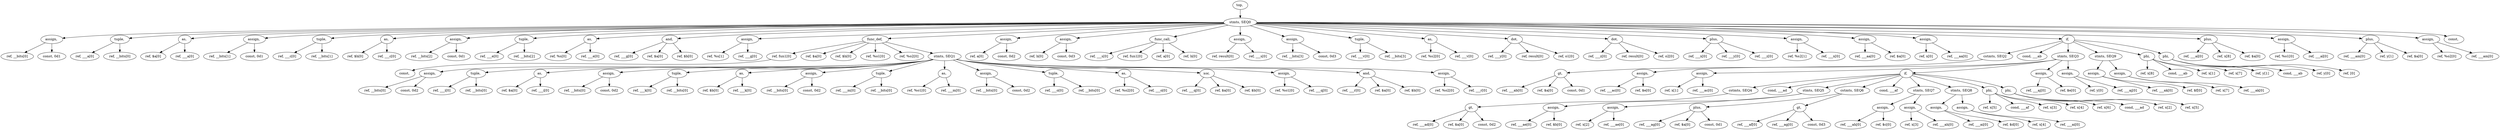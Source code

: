 digraph {
 00 [label="top, "];
 10 [label="stmts, SEQ0"];
 00->10;
 20 [label="assign, "];
 10->20;
 30 [label="ref, __bits[0]"];
 20->30;
 31 [label="const, 0d1"];
 20->31;
 21 [label="tuple, "];
 10->21;
 34 [label="ref, ___a[0]"];
 21->34;
 35 [label="ref, __bits[0]"];
 21->35;
 22 [label="as, "];
 10->22;
 38 [label="ref, $a[0]"];
 22->38;
 39 [label="ref, ___a[0]"];
 22->39;
 23 [label="assign, "];
 10->23;
 312 [label="ref, __bits[1]"];
 23->312;
 313 [label="const, 0d1"];
 23->313;
 24 [label="tuple, "];
 10->24;
 316 [label="ref, ___c[0]"];
 24->316;
 317 [label="ref, __bits[1]"];
 24->317;
 25 [label="as, "];
 10->25;
 320 [label="ref, $b[0]"];
 25->320;
 321 [label="ref, ___c[0]"];
 25->321;
 26 [label="assign, "];
 10->26;
 324 [label="ref, __bits[2]"];
 26->324;
 325 [label="const, 0d1"];
 26->325;
 27 [label="tuple, "];
 10->27;
 328 [label="ref, ___e[0]"];
 27->328;
 329 [label="ref, __bits[2]"];
 27->329;
 28 [label="as, "];
 10->28;
 332 [label="ref, %s[0]"];
 28->332;
 333 [label="ref, ___e[0]"];
 28->333;
 29 [label="and, "];
 10->29;
 336 [label="ref, ___g[0]"];
 29->336;
 337 [label="ref, $a[0]"];
 29->337;
 338 [label="ref, $b[0]"];
 29->338;
 210 [label="assign, "];
 10->210;
 340 [label="ref, %s[1]"];
 210->340;
 341 [label="ref, ___g[0]"];
 210->341;
 211 [label="func_def, "];
 10->211;
 344 [label="ref, fun1[0]"];
 211->344;
 432 [label="const, "];
 344->432;
 345 [label="ref, $a[0]"];
 211->345;
 346 [label="ref, $b[0]"];
 211->346;
 347 [label="ref, %o1[0]"];
 211->347;
 348 [label="ref, %o2[0]"];
 211->348;
 349 [label="stmts, SEQ1"];
 211->349;
 40 [label="assign, "];
 349->40;
 50 [label="ref, __bits[0]"];
 40->50;
 51 [label="const, 0d2"];
 40->51;
 41 [label="tuple, "];
 349->41;
 54 [label="ref, ___i[0]"];
 41->54;
 55 [label="ref, __bits[0]"];
 41->55;
 42 [label="as, "];
 349->42;
 58 [label="ref, $a[0]"];
 42->58;
 59 [label="ref, ___i[0]"];
 42->59;
 43 [label="assign, "];
 349->43;
 512 [label="ref, __bits[0]"];
 43->512;
 513 [label="const, 0d2"];
 43->513;
 44 [label="tuple, "];
 349->44;
 516 [label="ref, ___k[0]"];
 44->516;
 517 [label="ref, __bits[0]"];
 44->517;
 45 [label="as, "];
 349->45;
 520 [label="ref, $b[0]"];
 45->520;
 521 [label="ref, ___k[0]"];
 45->521;
 46 [label="assign, "];
 349->46;
 524 [label="ref, __bits[0]"];
 46->524;
 525 [label="const, 0d2"];
 46->525;
 47 [label="tuple, "];
 349->47;
 528 [label="ref, ___m[0]"];
 47->528;
 529 [label="ref, __bits[0]"];
 47->529;
 48 [label="as, "];
 349->48;
 532 [label="ref, %o1[0]"];
 48->532;
 533 [label="ref, ___m[0]"];
 48->533;
 49 [label="assign, "];
 349->49;
 536 [label="ref, __bits[0]"];
 49->536;
 537 [label="const, 0d2"];
 49->537;
 410 [label="tuple, "];
 349->410;
 540 [label="ref, ___o[0]"];
 410->540;
 541 [label="ref, __bits[0]"];
 410->541;
 411 [label="as, "];
 349->411;
 544 [label="ref, %o2[0]"];
 411->544;
 545 [label="ref, ___o[0]"];
 411->545;
 412 [label="xor, "];
 349->412;
 548 [label="ref, ___q[0]"];
 412->548;
 549 [label="ref, $a[0]"];
 412->549;
 550 [label="ref, $b[0]"];
 412->550;
 413 [label="assign, "];
 349->413;
 552 [label="ref, %o1[0]"];
 413->552;
 553 [label="ref, ___q[0]"];
 413->553;
 414 [label="and, "];
 349->414;
 556 [label="ref, ___r[0]"];
 414->556;
 557 [label="ref, $a[0]"];
 414->557;
 558 [label="ref, $b[0]"];
 414->558;
 415 [label="assign, "];
 349->415;
 560 [label="ref, %o2[0]"];
 415->560;
 561 [label="ref, ___r[0]"];
 415->561;
 212 [label="assign, "];
 10->212;
 352 [label="ref, a[0]"];
 212->352;
 353 [label="const, 0d2"];
 212->353;
 213 [label="assign, "];
 10->213;
 356 [label="ref, b[0]"];
 213->356;
 357 [label="const, 0d3"];
 213->357;
 214 [label="func_call, "];
 10->214;
 360 [label="ref, ___s[0]"];
 214->360;
 361 [label="ref, fun1[0]"];
 214->361;
 362 [label="ref, a[0]"];
 214->362;
 363 [label="ref, b[0]"];
 214->363;
 215 [label="assign, "];
 10->215;
 364 [label="ref, result[0]"];
 215->364;
 365 [label="ref, ___s[0]"];
 215->365;
 216 [label="assign, "];
 10->216;
 368 [label="ref, __bits[3]"];
 216->368;
 369 [label="const, 0d3"];
 216->369;
 217 [label="tuple, "];
 10->217;
 372 [label="ref, ___v[0]"];
 217->372;
 373 [label="ref, __bits[3]"];
 217->373;
 218 [label="as, "];
 10->218;
 376 [label="ref, %s2[0]"];
 218->376;
 377 [label="ref, ___v[0]"];
 218->377;
 219 [label="dot, "];
 10->219;
 380 [label="ref, ___y[0]"];
 219->380;
 381 [label="ref, result[0]"];
 219->381;
 382 [label="ref, o1[0]"];
 219->382;
 220 [label="dot, "];
 10->220;
 384 [label="ref, ___z[0]"];
 220->384;
 385 [label="ref, result[0]"];
 220->385;
 386 [label="ref, o2[0]"];
 220->386;
 221 [label="plus, "];
 10->221;
 388 [label="ref, ___x[0]"];
 221->388;
 389 [label="ref, ___y[0]"];
 221->389;
 390 [label="ref, ___z[0]"];
 221->390;
 222 [label="assign, "];
 10->222;
 392 [label="ref, %s2[1]"];
 222->392;
 393 [label="ref, ___x[0]"];
 222->393;
 223 [label="assign, "];
 10->223;
 396 [label="ref, ___aa[0]"];
 223->396;
 397 [label="ref, $a[0]"];
 223->397;
 224 [label="assign, "];
 10->224;
 3100 [label="ref, x[0]"];
 224->3100;
 3101 [label="ref, ___aa[0]"];
 224->3101;
 225 [label="if, "];
 10->225;
 3104 [label="cstmts, SEQ2"];
 225->3104;
 416 [label="gt, "];
 3104->416;
 564 [label="ref, ___ab[0]"];
 416->564;
 565 [label="ref, $a[0]"];
 416->565;
 566 [label="const, 0d1"];
 416->566;
 3105 [label="cond, ___ab"];
 225->3105;
 3106 [label="stmts, SEQ3"];
 225->3106;
 420 [label="assign, "];
 3106->420;
 568 [label="ref, ___ac[0]"];
 420->568;
 569 [label="ref, $e[0]"];
 420->569;
 421 [label="assign, "];
 3106->421;
 572 [label="ref, x[1]"];
 421->572;
 573 [label="ref, ___ac[0]"];
 421->573;
 422 [label="if, "];
 3106->422;
 576 [label="cstmts, SEQ4"];
 422->576;
 60 [label="gt, "];
 576->60;
 70 [label="ref, ___ad[0]"];
 60->70;
 71 [label="ref, $a[0]"];
 60->71;
 72 [label="const, 0d2"];
 60->72;
 577 [label="cond, ___ad"];
 422->577;
 578 [label="stmts, SEQ5"];
 422->578;
 64 [label="assign, "];
 578->64;
 74 [label="ref, ___ae[0]"];
 64->74;
 75 [label="ref, $b[0]"];
 64->75;
 65 [label="assign, "];
 578->65;
 78 [label="ref, x[2]"];
 65->78;
 79 [label="ref, ___ae[0]"];
 65->79;
 579 [label="cstmts, SEQ6"];
 422->579;
 68 [label="plus, "];
 579->68;
 712 [label="ref, ___ag[0]"];
 68->712;
 713 [label="ref, $a[0]"];
 68->713;
 714 [label="const, 0d1"];
 68->714;
 69 [label="gt, "];
 579->69;
 716 [label="ref, ___af[0]"];
 69->716;
 717 [label="ref, ___ag[0]"];
 69->717;
 718 [label="const, 0d3"];
 69->718;
 580 [label="cond, ___af"];
 422->580;
 581 [label="stmts, SEQ7"];
 422->581;
 612 [label="assign, "];
 581->612;
 720 [label="ref, ___ah[0]"];
 612->720;
 721 [label="ref, $c[0]"];
 612->721;
 613 [label="assign, "];
 581->613;
 724 [label="ref, x[3]"];
 613->724;
 725 [label="ref, ___ah[0]"];
 613->725;
 582 [label="stmts, SEQ8"];
 422->582;
 616 [label="assign, "];
 582->616;
 728 [label="ref, ___ai[0]"];
 616->728;
 729 [label="ref, $d[0]"];
 616->729;
 617 [label="assign, "];
 582->617;
 732 [label="ref, x[4]"];
 617->732;
 733 [label="ref, ___ai[0]"];
 617->733;
 583 [label="phi, "];
 422->583;
 620 [label="ref, x[5]"];
 583->620;
 621 [label="cond, ___af"];
 583->621;
 622 [label="ref, x[3]"];
 583->622;
 623 [label="ref, x[4]"];
 583->623;
 5100 [label="phi, "];
 422->5100;
 624 [label="ref, x[6]"];
 5100->624;
 625 [label="cond, ___ad"];
 5100->625;
 626 [label="ref, x[2]"];
 5100->626;
 627 [label="ref, x[5]"];
 5100->627;
 423 [label="assign, "];
 3106->423;
 584 [label="ref, ___aj[0]"];
 423->584;
 585 [label="ref, $e[0]"];
 423->585;
 424 [label="assign, "];
 3106->424;
 588 [label="ref, y[0]"];
 424->588;
 589 [label="ref, ___aj[0]"];
 424->589;
 3107 [label="stmts, SEQ9"];
 225->3107;
 428 [label="assign, "];
 3107->428;
 592 [label="ref, ___ak[0]"];
 428->592;
 593 [label="ref, $f[0]"];
 428->593;
 429 [label="assign, "];
 3107->429;
 596 [label="ref, x[7]"];
 429->596;
 597 [label="ref, ___ak[0]"];
 429->597;
 3124 [label="phi, "];
 225->3124;
 436 [label="ref, x[8]"];
 3124->436;
 437 [label="cond, ___ab"];
 3124->437;
 438 [label="ref, x[1]"];
 3124->438;
 439 [label="ref, x[7]"];
 3124->439;
 3125 [label="phi, "];
 225->3125;
 440 [label="ref, y[1]"];
 3125->440;
 441 [label="cond, ___ab"];
 3125->441;
 442 [label="ref, y[0]"];
 3125->442;
 443 [label="ref, [0]"];
 3125->443;
 226 [label="plus, "];
 10->226;
 3108 [label="ref, ___al[0]"];
 226->3108;
 3109 [label="ref, x[8]"];
 226->3109;
 3110 [label="ref, $a[0]"];
 226->3110;
 227 [label="assign, "];
 10->227;
 3112 [label="ref, %o1[0]"];
 227->3112;
 3113 [label="ref, ___al[0]"];
 227->3113;
 228 [label="plus, "];
 10->228;
 3116 [label="ref, ___am[0]"];
 228->3116;
 3117 [label="ref, y[1]"];
 228->3117;
 3118 [label="ref, $a[0]"];
 228->3118;
 229 [label="assign, "];
 10->229;
 3120 [label="ref, %o2[0]"];
 229->3120;
 3121 [label="ref, ___am[0]"];
 229->3121;
 230 [label="const, "];
 10->230;
}
